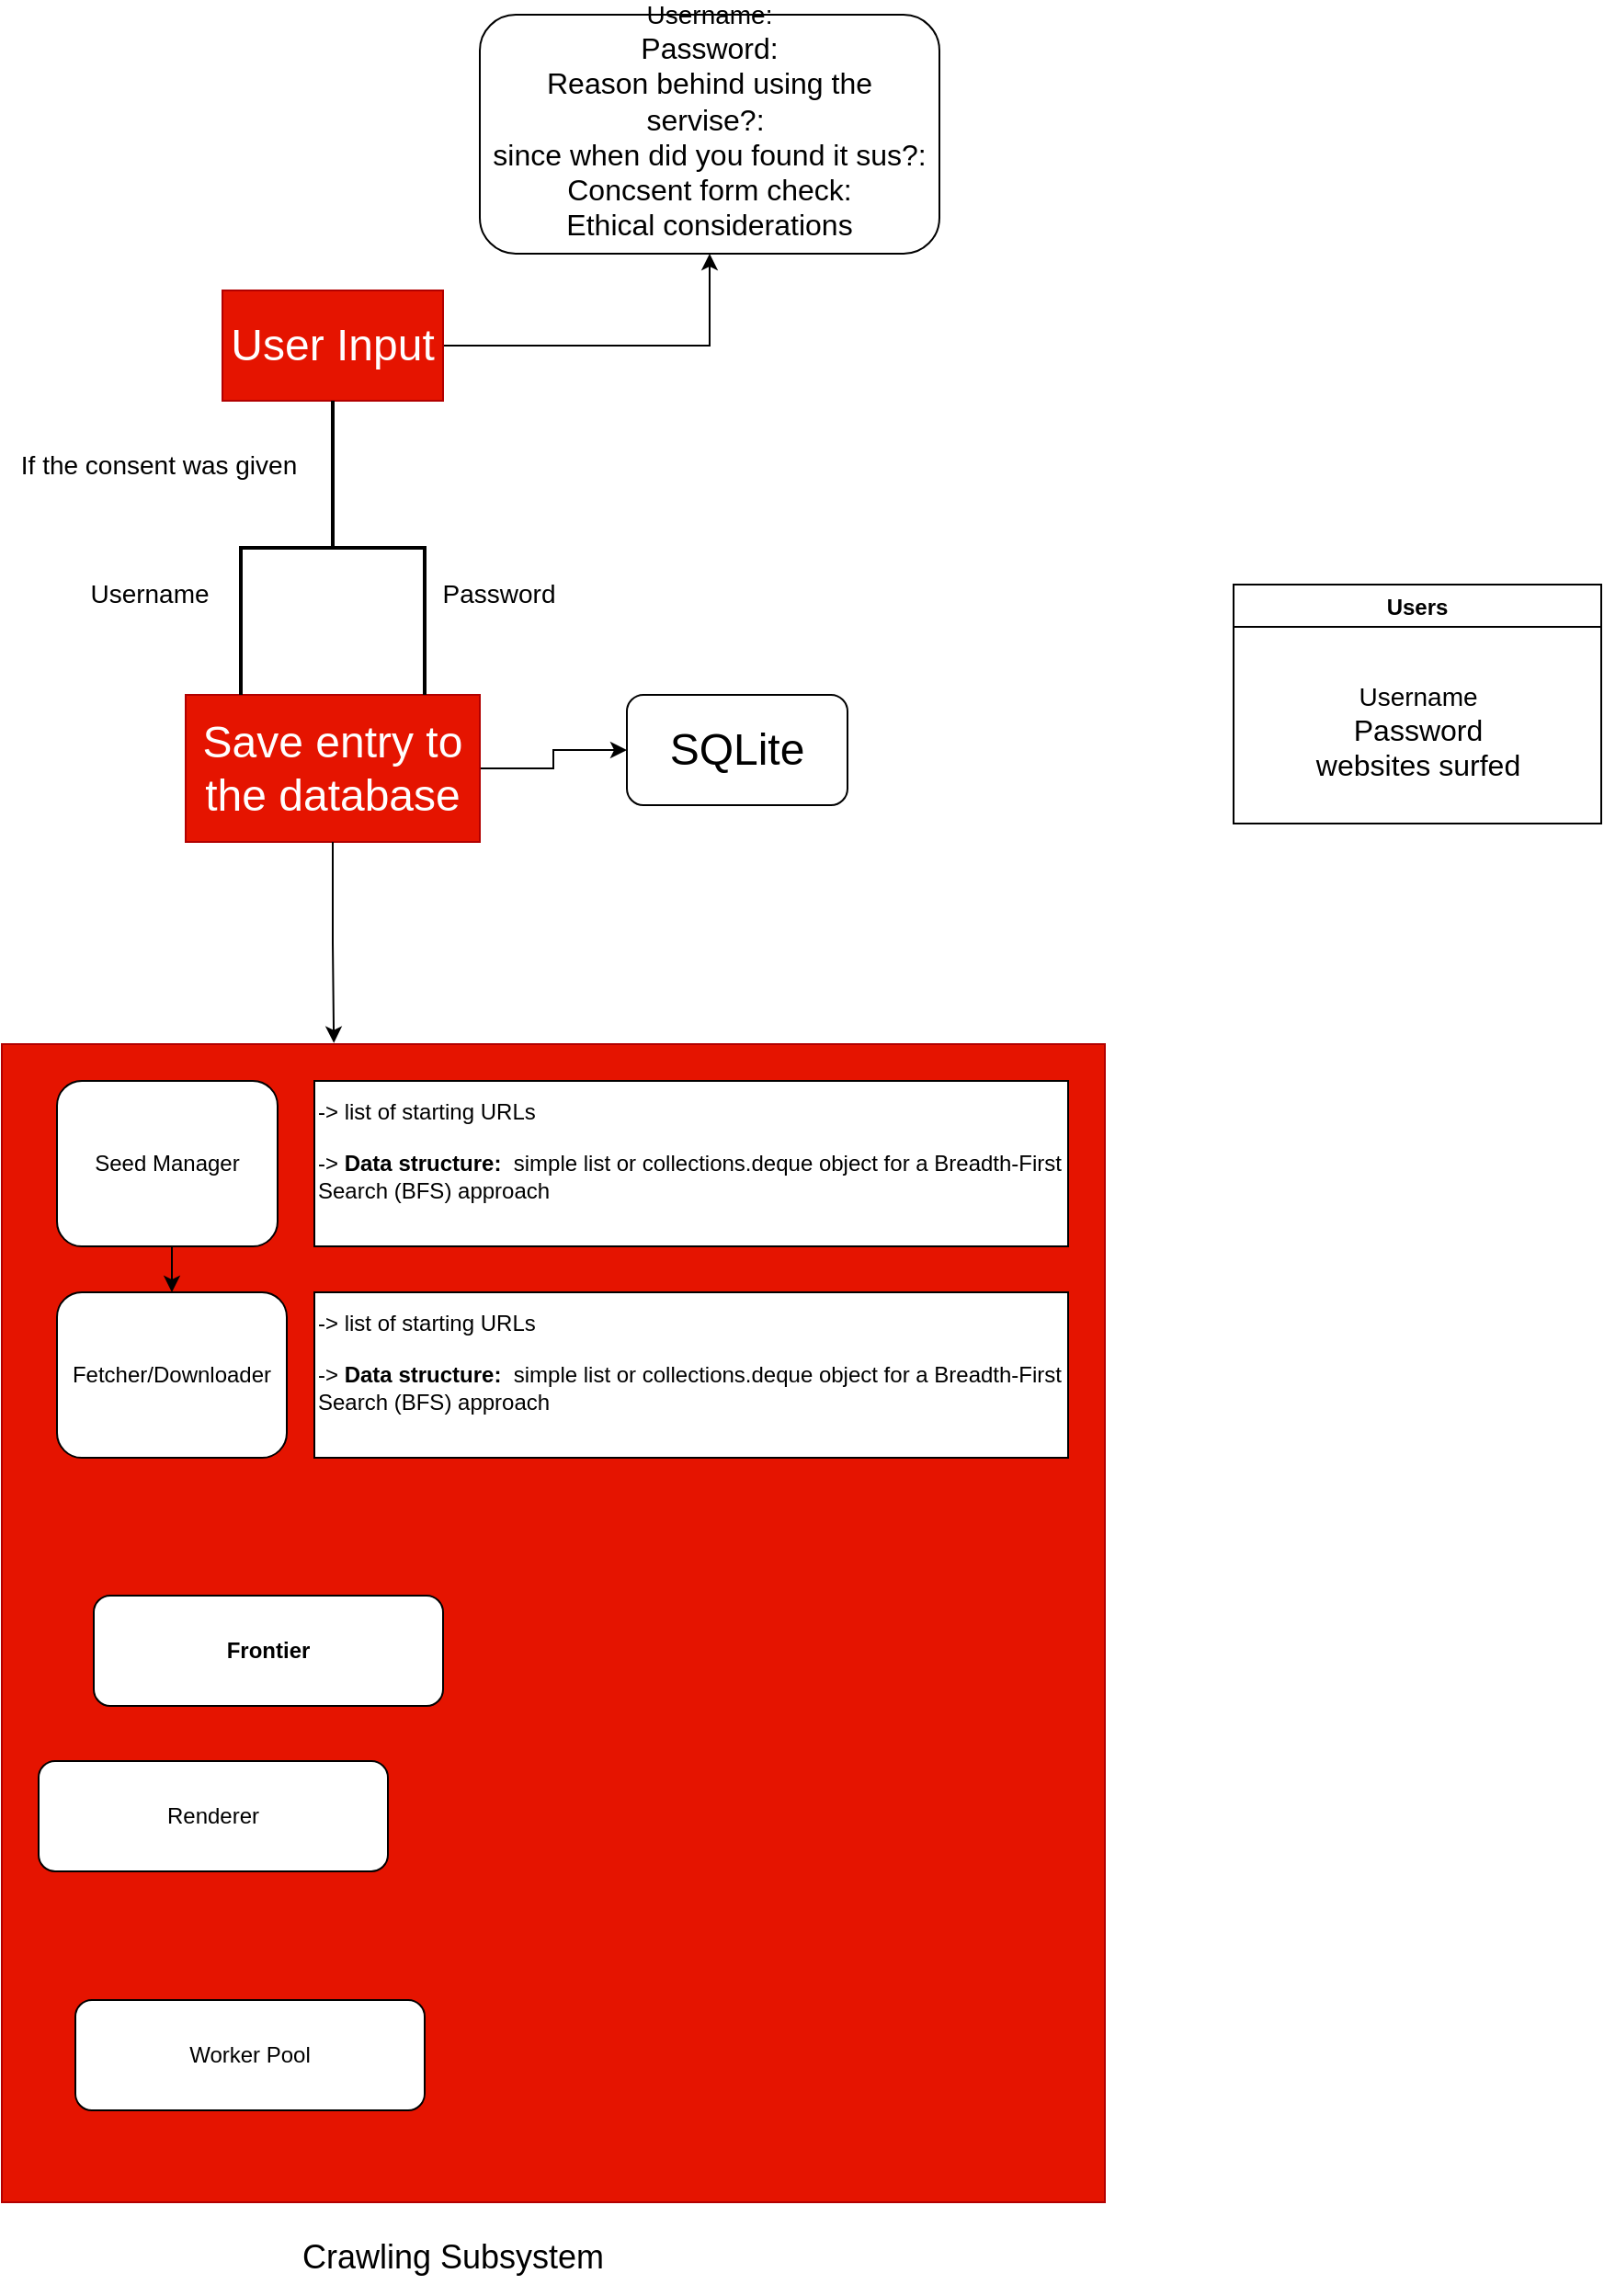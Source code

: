 <mxfile version="28.2.5">
  <diagram name="Page-1" id="dfBdxsZxoFyjgKo16Wi0">
    <mxGraphModel dx="649" dy="1556" grid="1" gridSize="10" guides="1" tooltips="1" connect="1" arrows="1" fold="1" page="1" pageScale="1" pageWidth="827" pageHeight="1169" math="0" shadow="0">
      <root>
        <mxCell id="0" />
        <mxCell id="1" parent="0" />
        <mxCell id="cCdxv8Dc9Y3CUJkiHGjH-7" style="edgeStyle=orthogonalEdgeStyle;rounded=0;orthogonalLoop=1;jettySize=auto;html=1;entryX=0.5;entryY=1;entryDx=0;entryDy=0;" parent="1" source="cCdxv8Dc9Y3CUJkiHGjH-1" target="cCdxv8Dc9Y3CUJkiHGjH-6" edge="1">
          <mxGeometry relative="1" as="geometry" />
        </mxCell>
        <mxCell id="cCdxv8Dc9Y3CUJkiHGjH-1" value="&lt;font style=&quot;font-size: 24px;&quot;&gt;User Input&lt;/font&gt;" style="rounded=0;whiteSpace=wrap;html=1;fillColor=#e51400;fontColor=#ffffff;strokeColor=#B20000;" parent="1" vertex="1">
          <mxGeometry x="270" y="40" width="120" height="60" as="geometry" />
        </mxCell>
        <mxCell id="-1EunzjlYAiXuODHpeC--4" style="edgeStyle=orthogonalEdgeStyle;rounded=0;orthogonalLoop=1;jettySize=auto;html=1;exitX=1;exitY=0.5;exitDx=0;exitDy=0;entryX=0;entryY=0.5;entryDx=0;entryDy=0;" parent="1" source="cCdxv8Dc9Y3CUJkiHGjH-2" target="-1EunzjlYAiXuODHpeC--3" edge="1">
          <mxGeometry relative="1" as="geometry" />
        </mxCell>
        <mxCell id="cCdxv8Dc9Y3CUJkiHGjH-2" value="&lt;font style=&quot;font-size: 24px;&quot;&gt;Save entry to the database&lt;/font&gt;" style="rounded=0;whiteSpace=wrap;html=1;fillColor=#e51400;fontColor=#ffffff;strokeColor=#B20000;" parent="1" vertex="1">
          <mxGeometry x="250" y="260" width="160" height="80" as="geometry" />
        </mxCell>
        <mxCell id="cCdxv8Dc9Y3CUJkiHGjH-3" value="" style="strokeWidth=2;html=1;shape=mxgraph.flowchart.annotation_2;align=left;labelPosition=right;pointerEvents=1;direction=south;" parent="1" vertex="1">
          <mxGeometry x="280" y="100" width="100" height="160" as="geometry" />
        </mxCell>
        <mxCell id="cCdxv8Dc9Y3CUJkiHGjH-4" value="&lt;font style=&quot;font-size: 14px;&quot;&gt;Username&lt;/font&gt;" style="text;html=1;align=center;verticalAlign=middle;resizable=0;points=[];autosize=1;strokeColor=none;fillColor=none;" parent="1" vertex="1">
          <mxGeometry x="185" y="190" width="90" height="30" as="geometry" />
        </mxCell>
        <mxCell id="cCdxv8Dc9Y3CUJkiHGjH-5" value="&lt;font style=&quot;font-size: 14px;&quot;&gt;Password&lt;/font&gt;" style="text;html=1;align=center;verticalAlign=middle;resizable=0;points=[];autosize=1;strokeColor=none;fillColor=none;" parent="1" vertex="1">
          <mxGeometry x="380" y="190" width="80" height="30" as="geometry" />
        </mxCell>
        <mxCell id="cCdxv8Dc9Y3CUJkiHGjH-6" value="&lt;font style=&quot;font-size: 14px;&quot;&gt;Username:&lt;/font&gt;&lt;div&gt;&lt;font size=&quot;3&quot;&gt;Password:&lt;/font&gt;&lt;/div&gt;&lt;div&gt;&lt;font size=&quot;3&quot;&gt;Reason behind using the servise?:&lt;span style=&quot;background-color: transparent; color: light-dark(rgb(0, 0, 0), rgb(255, 255, 255));&quot;&gt;&amp;nbsp;&lt;/span&gt;&lt;/font&gt;&lt;/div&gt;&lt;div&gt;&lt;font size=&quot;3&quot;&gt;since when did you found it sus?:&lt;br&gt;Concsent form check:&lt;/font&gt;&lt;/div&gt;&lt;div&gt;&lt;font size=&quot;3&quot;&gt;Ethical considerations&lt;/font&gt;&lt;/div&gt;&lt;div&gt;&lt;br&gt;&lt;/div&gt;" style="rounded=1;whiteSpace=wrap;html=1;" parent="1" vertex="1">
          <mxGeometry x="410" y="-110" width="250" height="130" as="geometry" />
        </mxCell>
        <mxCell id="-1EunzjlYAiXuODHpeC--1" value="&lt;font style=&quot;font-size: 14px;&quot;&gt;If the consent was given&lt;/font&gt;" style="text;html=1;align=center;verticalAlign=middle;resizable=0;points=[];autosize=1;strokeColor=none;fillColor=none;" parent="1" vertex="1">
          <mxGeometry x="150" y="120" width="170" height="30" as="geometry" />
        </mxCell>
        <mxCell id="-1EunzjlYAiXuODHpeC--3" value="&lt;font style=&quot;font-size: 24px;&quot;&gt;SQLite&lt;/font&gt;" style="rounded=1;whiteSpace=wrap;html=1;" parent="1" vertex="1">
          <mxGeometry x="490" y="260" width="120" height="60" as="geometry" />
        </mxCell>
        <mxCell id="-1EunzjlYAiXuODHpeC--5" value="Users" style="swimlane;startSize=23;" parent="1" vertex="1">
          <mxGeometry x="820" y="200" width="200" height="130" as="geometry" />
        </mxCell>
        <mxCell id="-1EunzjlYAiXuODHpeC--6" value="&lt;font style=&quot;font-size: 14px;&quot;&gt;Username&lt;/font&gt;&lt;div&gt;&lt;font size=&quot;3&quot;&gt;Password&lt;/font&gt;&lt;/div&gt;&lt;div&gt;&lt;font size=&quot;3&quot;&gt;websites surfed&lt;/font&gt;&lt;/div&gt;" style="text;html=1;align=center;verticalAlign=middle;resizable=0;points=[];autosize=1;strokeColor=none;fillColor=none;" parent="-1EunzjlYAiXuODHpeC--5" vertex="1">
          <mxGeometry x="35" y="45" width="130" height="70" as="geometry" />
        </mxCell>
        <mxCell id="hVuF3EK29kmnw9NAhK6H-1" value="" style="rounded=0;whiteSpace=wrap;html=1;fillColor=#e51400;fontColor=#ffffff;strokeColor=#B20000;" vertex="1" parent="1">
          <mxGeometry x="150" y="450" width="600" height="630" as="geometry" />
        </mxCell>
        <mxCell id="hVuF3EK29kmnw9NAhK6H-2" value="&lt;font style=&quot;font-size: 18px;&quot;&gt;Crawling Subsystem&lt;/font&gt;" style="text;html=1;align=center;verticalAlign=middle;resizable=0;points=[];autosize=1;strokeColor=none;fillColor=none;" vertex="1" parent="1">
          <mxGeometry x="300" y="1090" width="190" height="40" as="geometry" />
        </mxCell>
        <mxCell id="hVuF3EK29kmnw9NAhK6H-18" style="edgeStyle=orthogonalEdgeStyle;rounded=0;orthogonalLoop=1;jettySize=auto;html=1;exitX=0.5;exitY=1;exitDx=0;exitDy=0;entryX=0.5;entryY=0;entryDx=0;entryDy=0;" edge="1" parent="1" source="hVuF3EK29kmnw9NAhK6H-3" target="hVuF3EK29kmnw9NAhK6H-4">
          <mxGeometry relative="1" as="geometry" />
        </mxCell>
        <mxCell id="hVuF3EK29kmnw9NAhK6H-3" value="Seed Manager" style="rounded=1;whiteSpace=wrap;html=1;" vertex="1" parent="1">
          <mxGeometry x="180" y="470" width="120" height="90" as="geometry" />
        </mxCell>
        <mxCell id="hVuF3EK29kmnw9NAhK6H-4" value="Fetcher/Downloader" style="rounded=1;whiteSpace=wrap;html=1;" vertex="1" parent="1">
          <mxGeometry x="180" y="585" width="125" height="90" as="geometry" />
        </mxCell>
        <mxCell id="hVuF3EK29kmnw9NAhK6H-5" value="&lt;span style=&quot;color: rgba(0, 0, 0, 0); font-family: monospace; font-size: 0px; text-align: start; text-wrap-mode: nowrap;&quot;&gt;%3CmxGraphModel%3E%3Croot%3E%3CmxCell%20id%3D%220%22%2F%3E%3CmxCell%20id%3D%221%22%20parent%3D%220%22%2F%3E%3CmxCell%20id%3D%222%22%20value%3D%22Fetcher%2FDownloader%22%20style%3D%22rounded%3D1%3BwhiteSpace%3Dwrap%3Bhtml%3D1%3B%22%20vertex%3D%221%22%20parent%3D%221%22%3E%3CmxGeometry%20x%3D%22170%22%20y%3D%22560%22%20width%3D%22190%22%20height%3D%2260%22%20as%3D%22geometry%22%2F%3E%3C%2FmxCell%3E%3C%2Froot%3E%3C%2FmxGraphModel%3E&lt;/span&gt;&lt;strong data-end=&quot;1200&quot; data-start=&quot;1167&quot;&gt;Frontier&lt;/strong&gt;" style="rounded=1;whiteSpace=wrap;html=1;" vertex="1" parent="1">
          <mxGeometry x="200" y="750" width="190" height="60" as="geometry" />
        </mxCell>
        <mxCell id="hVuF3EK29kmnw9NAhK6H-6" value="&lt;div style=&quot;text-align: start;&quot;&gt;&lt;span style=&quot;background-color: transparent; font-size: 0px; text-wrap-mode: nowrap;&quot;&gt;&lt;font face=&quot;monospace&quot; color=&quot;rgba(237, 237, 237, 0)&quot;&gt;v&lt;/font&gt;&lt;/span&gt;&lt;span style=&quot;background-color: transparent; color: light-dark(rgb(0, 0, 0), rgb(255, 255, 255)); text-align: center;&quot;&gt;Renderer&lt;/span&gt;&lt;span style=&quot;background-color: transparent; font-size: 0px; text-wrap-mode: nowrap;&quot;&gt;&lt;font face=&quot;monospace&quot; color=&quot;rgba(237, 237, 237, 0)&quot;&gt;&lt;br&gt;&lt;/font&gt;&lt;/span&gt;&lt;/div&gt;" style="rounded=1;whiteSpace=wrap;html=1;" vertex="1" parent="1">
          <mxGeometry x="170" y="840" width="190" height="60" as="geometry" />
        </mxCell>
        <mxCell id="hVuF3EK29kmnw9NAhK6H-7" value="&lt;div style=&quot;text-align: start;&quot;&gt;&lt;span style=&quot;color: rgba(0, 0, 0, 0); font-family: monospace; font-size: 0px; text-wrap-mode: nowrap;&quot;&gt;%3CmxGraphModel%3E%3Croot%3E%3CmxCell%20id%3D%220%22%2F%3E%3CmxCell%20id%3D%221%22%20parent%3D%220%22%2F%3E%3CmxCell%20id%3D%222%22%20value%3D%22%26lt%3Bdiv%20style%3D%26quot%3Btext-align%3A%20start%3B%26quot%3B%26gt%3B%26lt%3Bspan%20style%3D%26quot%3Bbackground-color%3A%20transparent%3B%20font-size%3A%200px%3B%20text-wrap-mode%3A%20nowrap%3B%26quot%3B%26gt%3B%26lt%3Bfont%20face%3D%26quot%3Bmonospace%26quot%3B%20color%3D%26quot%3Brgba(237%2C%20237%2C%20237%2C%200)%26quot%3B%26gt%3Bv%26lt%3B%2Ffont%26gt%3B%26lt%3B%2Fspan%26gt%3B%26lt%3Bspan%20style%3D%26quot%3Bbackground-color%3A%20transparent%3B%20color%3A%20light-dark(rgb(0%2C%200%2C%200)%2C%20rgb(255%2C%20255%2C%20255))%3B%20text-align%3A%20center%3B%26quot%3B%26gt%3BRenderer%26lt%3B%2Fspan%26gt%3B%26lt%3Bspan%20style%3D%26quot%3Bbackground-color%3A%20transparent%3B%20font-size%3A%200px%3B%20text-wrap-mode%3A%20nowrap%3B%26quot%3B%26gt%3B%26lt%3Bfont%20face%3D%26quot%3Bmonospace%26quot%3B%20color%3D%26quot%3Brgba(237%2C%20237%2C%20237%2C%200)%26quot%3B%26gt%3B%26lt%3Bbr%26gt%3B%26lt%3B%2Ffont%26gt%3B%26lt%3B%2Fspan%26gt%3B%26lt%3B%2Fdiv%26gt%3B%22%20style%3D%22rounded%3D1%3BwhiteSpace%3Dwrap%3Bhtml%3D1%3B%22%20vertex%3D%221%22%20parent%3D%221%22%3E%3CmxGeometry%20x%3D%22170%22%20y%3D%22730%22%20width%3D%22190%22%20height%3D%2260%22%20as%3D%22geometry%22%2F%3E%3C%2FmxCell%3E%3C%2Froot%3E%3C%2FmxGraphModel%3E&lt;/span&gt;&lt;span style=&quot;background-color: transparent; font-size: 0px; text-wrap-mode: nowrap;&quot;&gt;&lt;font face=&quot;monospace&quot; color=&quot;rgba(237, 237, 237, 0)&quot;&gt;&lt;/font&gt;&lt;/span&gt;&lt;span style=&quot;background-color: transparent; color: light-dark(rgb(0, 0, 0), rgb(255, 255, 255)); text-align: center;&quot;&gt;Worker Pool&lt;/span&gt;&lt;/div&gt;" style="rounded=1;whiteSpace=wrap;html=1;" vertex="1" parent="1">
          <mxGeometry x="190" y="970" width="190" height="60" as="geometry" />
        </mxCell>
        <mxCell id="hVuF3EK29kmnw9NAhK6H-15" value="&lt;span style=&quot;font-size: 12px;&quot;&gt;-&amp;gt; list of starting URLs&lt;/span&gt;&lt;div&gt;&lt;br&gt;&lt;div&gt;-&amp;gt; &lt;b&gt;Data structure:&lt;/b&gt;&amp;nbsp;&amp;nbsp;simple list or collections.deque object for a Breadth-First Search (BFS) approach&lt;/div&gt;&lt;/div&gt;&lt;div&gt;&lt;br&gt;&lt;/div&gt;" style="rounded=0;whiteSpace=wrap;html=1;align=left;" vertex="1" parent="1">
          <mxGeometry x="320" y="470" width="410" height="90" as="geometry" />
        </mxCell>
        <mxCell id="hVuF3EK29kmnw9NAhK6H-16" value="&lt;span style=&quot;font-size: 12px;&quot;&gt;-&amp;gt; list of starting URLs&lt;/span&gt;&lt;div&gt;&lt;br&gt;&lt;div&gt;-&amp;gt; &lt;b&gt;Data structure:&lt;/b&gt;&amp;nbsp;&amp;nbsp;simple list or collections.deque object for a Breadth-First Search (BFS) approach&lt;/div&gt;&lt;/div&gt;&lt;div&gt;&lt;br&gt;&lt;/div&gt;" style="rounded=0;whiteSpace=wrap;html=1;align=left;" vertex="1" parent="1">
          <mxGeometry x="320" y="585" width="410" height="90" as="geometry" />
        </mxCell>
        <mxCell id="hVuF3EK29kmnw9NAhK6H-17" style="edgeStyle=orthogonalEdgeStyle;rounded=0;orthogonalLoop=1;jettySize=auto;html=1;exitX=0.5;exitY=1;exitDx=0;exitDy=0;entryX=0.301;entryY=-0.001;entryDx=0;entryDy=0;entryPerimeter=0;" edge="1" parent="1" source="cCdxv8Dc9Y3CUJkiHGjH-2" target="hVuF3EK29kmnw9NAhK6H-1">
          <mxGeometry relative="1" as="geometry" />
        </mxCell>
      </root>
    </mxGraphModel>
  </diagram>
</mxfile>
